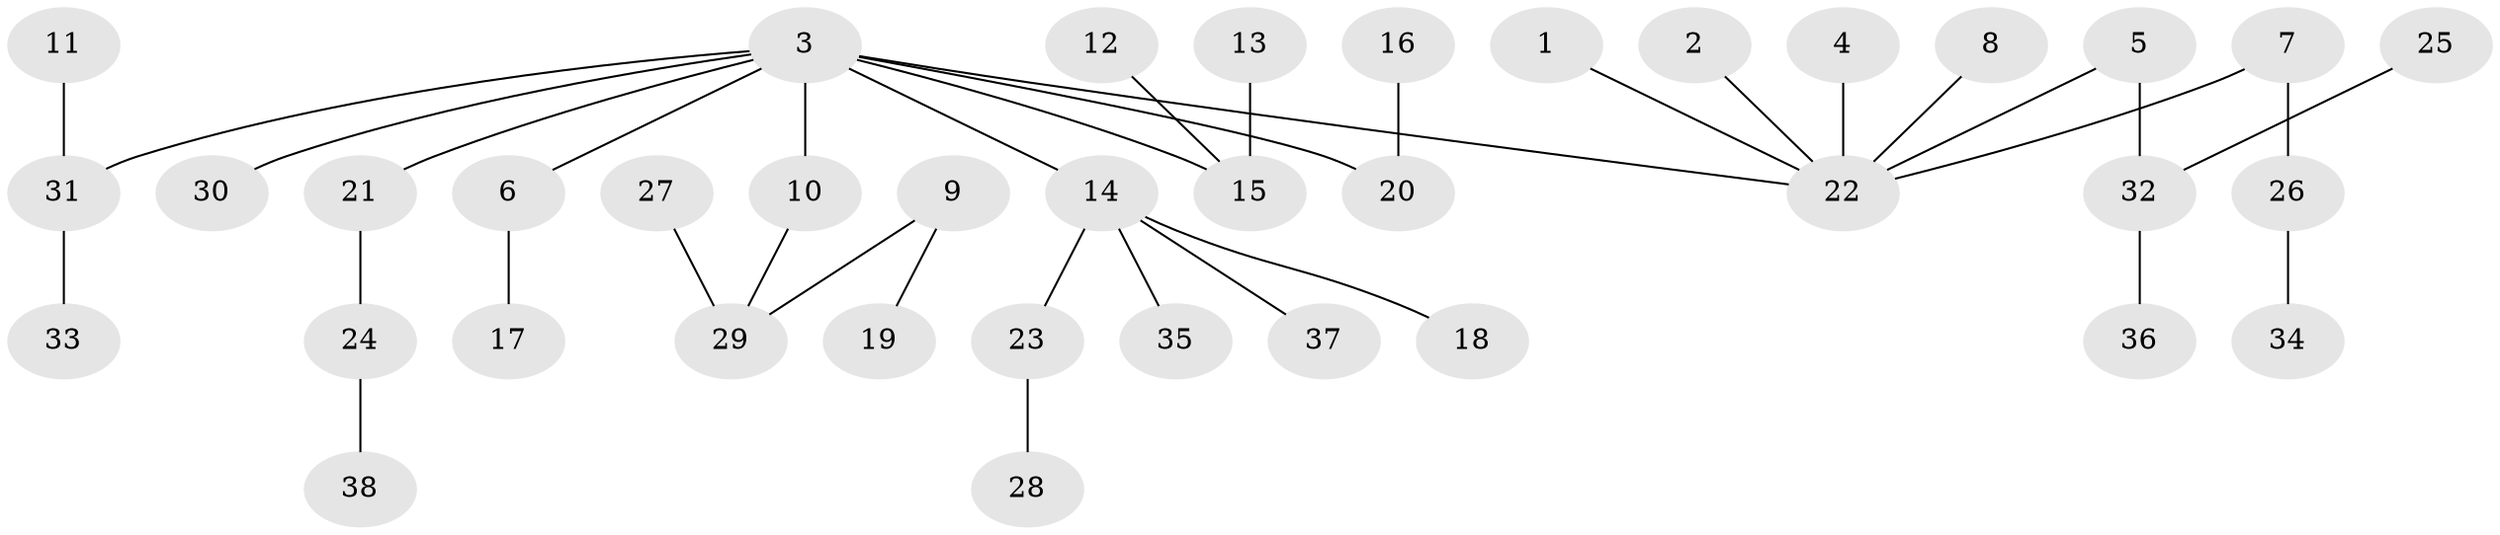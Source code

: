 // original degree distribution, {6: 0.02666666666666667, 7: 0.013333333333333334, 1: 0.4533333333333333, 3: 0.12, 4: 0.06666666666666667, 2: 0.32}
// Generated by graph-tools (version 1.1) at 2025/26/03/09/25 03:26:30]
// undirected, 38 vertices, 37 edges
graph export_dot {
graph [start="1"]
  node [color=gray90,style=filled];
  1;
  2;
  3;
  4;
  5;
  6;
  7;
  8;
  9;
  10;
  11;
  12;
  13;
  14;
  15;
  16;
  17;
  18;
  19;
  20;
  21;
  22;
  23;
  24;
  25;
  26;
  27;
  28;
  29;
  30;
  31;
  32;
  33;
  34;
  35;
  36;
  37;
  38;
  1 -- 22 [weight=1.0];
  2 -- 22 [weight=1.0];
  3 -- 6 [weight=1.0];
  3 -- 10 [weight=1.0];
  3 -- 14 [weight=1.0];
  3 -- 15 [weight=1.0];
  3 -- 20 [weight=1.0];
  3 -- 21 [weight=1.0];
  3 -- 22 [weight=1.0];
  3 -- 30 [weight=1.0];
  3 -- 31 [weight=1.0];
  4 -- 22 [weight=1.0];
  5 -- 22 [weight=1.0];
  5 -- 32 [weight=1.0];
  6 -- 17 [weight=1.0];
  7 -- 22 [weight=1.0];
  7 -- 26 [weight=1.0];
  8 -- 22 [weight=1.0];
  9 -- 19 [weight=1.0];
  9 -- 29 [weight=1.0];
  10 -- 29 [weight=1.0];
  11 -- 31 [weight=1.0];
  12 -- 15 [weight=1.0];
  13 -- 15 [weight=1.0];
  14 -- 18 [weight=1.0];
  14 -- 23 [weight=1.0];
  14 -- 35 [weight=1.0];
  14 -- 37 [weight=1.0];
  16 -- 20 [weight=1.0];
  21 -- 24 [weight=1.0];
  23 -- 28 [weight=1.0];
  24 -- 38 [weight=1.0];
  25 -- 32 [weight=1.0];
  26 -- 34 [weight=1.0];
  27 -- 29 [weight=1.0];
  31 -- 33 [weight=1.0];
  32 -- 36 [weight=1.0];
}
